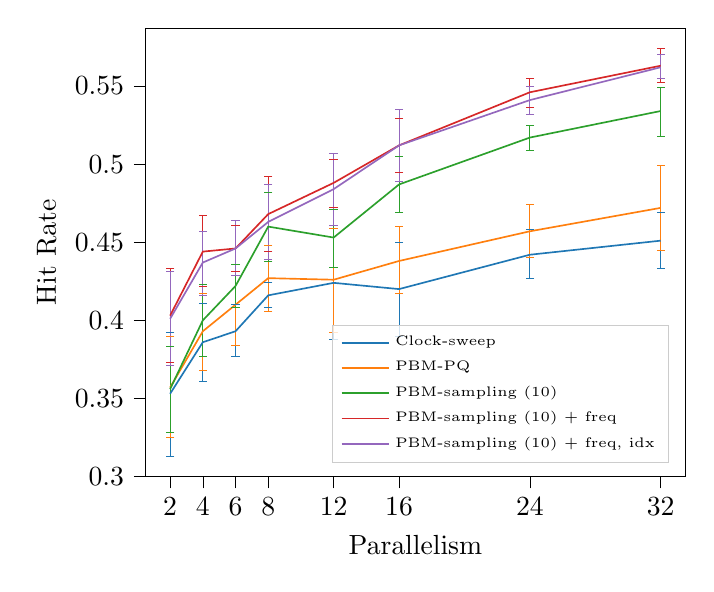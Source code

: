 % This file was created with tikzplotlib v0.10.1.
\begin{tikzpicture}

\definecolor{crimson2143940}{RGB}{214,39,40}
\definecolor{darkgray176}{RGB}{176,176,176}
\definecolor{darkorange25512714}{RGB}{255,127,14}
\definecolor{forestgreen4416044}{RGB}{44,160,44}
\definecolor{lightgray204}{RGB}{204,204,204}
\definecolor{mediumpurple148103189}{RGB}{148,103,189}
\definecolor{steelblue31119180}{RGB}{31,119,180}

\begin{axis}[
legend cell align={left},
legend style={
  font=\tiny,
  fill opacity=0.8,
  draw opacity=1,
  text opacity=1,
  at={(0.97,0.03)},
  anchor=south east,
  draw=lightgray204
},
tick align=outside,
tick pos=left,
%title={Hit rate vs parallelism - Trailing index scans 1pct},
x grid style={darkgray176},
xlabel={Parallelism},
xtick=data,
xmin=0.5, xmax=33.5,
xtick style={color=black},
y grid style={darkgray176},
ylabel={Hit Rate},
ymin=0.3, ymax=0.587,
ytick style={color=black}
]
\path [draw=steelblue31119180, line width=0.3px]
(axis cs:2,0.313)
--(axis cs:2,0.392);

\path [draw=steelblue31119180, line width=0.3px]
(axis cs:4,0.361)
--(axis cs:4,0.411);

\path [draw=steelblue31119180, line width=0.3px]
(axis cs:6,0.377)
--(axis cs:6,0.41);

\path [draw=steelblue31119180, line width=0.3px]
(axis cs:8,0.408)
--(axis cs:8,0.424);

\path [draw=steelblue31119180, line width=0.3px]
(axis cs:12,0.388)
--(axis cs:12,0.459);

\path [draw=steelblue31119180, line width=0.3px]
(axis cs:16,0.39)
--(axis cs:16,0.45);

\path [draw=steelblue31119180, line width=0.3px]
(axis cs:24,0.427)
--(axis cs:24,0.458);

\path [draw=steelblue31119180, line width=0.3px]
(axis cs:32,0.433)
--(axis cs:32,0.469);

\addplot [line width=0.3px, steelblue31119180, mark=-, mark size=1.5, mark options={solid}, only marks, forget plot]
table {%
2 0.313
4 0.361
6 0.377
8 0.408
12 0.388
16 0.39
24 0.427
32 0.433
};
\addplot [line width=0.3px, steelblue31119180, mark=-, mark size=1.5, mark options={solid}, only marks, forget plot]
table {%
2 0.392
4 0.411
6 0.41
8 0.424
12 0.459
16 0.45
24 0.458
32 0.469
};
\path [draw=darkorange25512714, line width=0.3px]
(axis cs:2,0.325)
--(axis cs:2,0.39);

\path [draw=darkorange25512714, line width=0.3px]
(axis cs:4,0.368)
--(axis cs:4,0.417);

\path [draw=darkorange25512714, line width=0.3px]
(axis cs:6,0.384)
--(axis cs:6,0.436);

\path [draw=darkorange25512714, line width=0.3px]
(axis cs:8,0.406)
--(axis cs:8,0.448);

\path [draw=darkorange25512714, line width=0.3px]
(axis cs:12,0.392)
--(axis cs:12,0.459);

\path [draw=darkorange25512714, line width=0.3px]
(axis cs:16,0.417)
--(axis cs:16,0.46);

\path [draw=darkorange25512714, line width=0.3px]
(axis cs:24,0.44)
--(axis cs:24,0.474);

\path [draw=darkorange25512714, line width=0.3px]
(axis cs:32,0.445)
--(axis cs:32,0.499);

\addplot [line width=0.3px, darkorange25512714, mark=-, mark size=1.5, mark options={solid}, only marks, forget plot]
table {%
2 0.325
4 0.368
6 0.384
8 0.406
12 0.392
16 0.417
24 0.44
32 0.445
};
\addplot [line width=0.3px, darkorange25512714, mark=-, mark size=1.5, mark options={solid}, only marks, forget plot]
table {%
2 0.39
4 0.417
6 0.436
8 0.448
12 0.459
16 0.46
24 0.474
32 0.499
};
\path [draw=forestgreen4416044, line width=0.3px]
(axis cs:2,0.328)
--(axis cs:2,0.383);

\path [draw=forestgreen4416044, line width=0.3px]
(axis cs:4,0.377)
--(axis cs:4,0.423);

\path [draw=forestgreen4416044, line width=0.3px]
(axis cs:6,0.408)
--(axis cs:6,0.436);

\path [draw=forestgreen4416044, line width=0.3px]
(axis cs:8,0.438)
--(axis cs:8,0.482);

\path [draw=forestgreen4416044, line width=0.3px]
(axis cs:12,0.434)
--(axis cs:12,0.471);

\path [draw=forestgreen4416044, line width=0.3px]
(axis cs:16,0.469)
--(axis cs:16,0.505);

\path [draw=forestgreen4416044, line width=0.3px]
(axis cs:24,0.509)
--(axis cs:24,0.525);

\path [draw=forestgreen4416044, line width=0.3px]
(axis cs:32,0.518)
--(axis cs:32,0.549);

\addplot [line width=0.3px, forestgreen4416044, mark=-, mark size=1.5, mark options={solid}, only marks, forget plot]
table {%
2 0.328
4 0.377
6 0.408
8 0.438
12 0.434
16 0.469
24 0.509
32 0.518
};
\addplot [line width=0.3px, forestgreen4416044, mark=-, mark size=1.5, mark options={solid}, only marks, forget plot]
table {%
2 0.383
4 0.423
6 0.436
8 0.482
12 0.471
16 0.505
24 0.525
32 0.549
};
\path [draw=crimson2143940, line width=0.3px]
(axis cs:2,0.373)
--(axis cs:2,0.433);

\path [draw=crimson2143940, line width=0.3px]
(axis cs:4,0.422)
--(axis cs:4,0.467);

\path [draw=crimson2143940, line width=0.3px]
(axis cs:6,0.431)
--(axis cs:6,0.461);

\path [draw=crimson2143940, line width=0.3px]
(axis cs:8,0.444)
--(axis cs:8,0.492);

\path [draw=crimson2143940, line width=0.3px]
(axis cs:12,0.472)
--(axis cs:12,0.503);

\path [draw=crimson2143940, line width=0.3px]
(axis cs:16,0.495)
--(axis cs:16,0.529);

\path [draw=crimson2143940, line width=0.3px]
(axis cs:24,0.536)
--(axis cs:24,0.555);

\path [draw=crimson2143940, line width=0.3px]
(axis cs:32,0.552)
--(axis cs:32,0.574);

\addplot [line width=0.3px, crimson2143940, mark=-, mark size=1.5, mark options={solid}, only marks, forget plot]
table {%
2 0.373
4 0.422
6 0.431
8 0.444
12 0.472
16 0.495
24 0.536
32 0.552
};
\addplot [line width=0.3px, crimson2143940, mark=-, mark size=1.5, mark options={solid}, only marks, forget plot]
table {%
2 0.433
4 0.467
6 0.461
8 0.492
12 0.503
16 0.529
24 0.555
32 0.574
};
\path [draw=mediumpurple148103189, line width=0.3px]
(axis cs:2,0.371)
--(axis cs:2,0.431);

\path [draw=mediumpurple148103189, line width=0.3px]
(axis cs:4,0.416)
--(axis cs:4,0.457);

\path [draw=mediumpurple148103189, line width=0.3px]
(axis cs:6,0.429)
--(axis cs:6,0.464);

\path [draw=mediumpurple148103189, line width=0.3px]
(axis cs:8,0.439)
--(axis cs:8,0.487);

\path [draw=mediumpurple148103189, line width=0.3px]
(axis cs:12,0.461)
--(axis cs:12,0.507);

\path [draw=mediumpurple148103189, line width=0.3px]
(axis cs:16,0.489)
--(axis cs:16,0.535);

\path [draw=mediumpurple148103189, line width=0.3px]
(axis cs:24,0.532)
--(axis cs:24,0.55);

\path [draw=mediumpurple148103189, line width=0.3px]
(axis cs:32,0.555)
--(axis cs:32,0.57);

\addplot [line width=0.3px, mediumpurple148103189, mark=-, mark size=1.5, mark options={solid}, only marks, forget plot]
table {%
2 0.371
4 0.416
6 0.429
8 0.439
12 0.461
16 0.489
24 0.532
32 0.555
};
\addplot [line width=0.3px, mediumpurple148103189, mark=-, mark size=1.5, mark options={solid}, only marks, forget plot]
table {%
2 0.431
4 0.457
6 0.464
8 0.487
12 0.507
16 0.535
24 0.55
32 0.57
};
\addplot [semithick, steelblue31119180]
table {%
2 0.353
4 0.386
6 0.393
8 0.416
12 0.424
16 0.42
24 0.442
32 0.451
};
\addlegendentry{Clock-sweep}
\addplot [semithick, darkorange25512714]
table {%
2 0.357
4 0.393
6 0.41
8 0.427
12 0.426
16 0.438
24 0.457
32 0.472
};
\addlegendentry{PBM-PQ}
\addplot [semithick, forestgreen4416044]
table {%
2 0.356
4 0.4
6 0.422
8 0.46
12 0.453
16 0.487
24 0.517
32 0.534
};
\addlegendentry{PBM-sampling (10)}
\addplot [semithick, crimson2143940]
table {%
2 0.403
4 0.444
6 0.446
8 0.468
12 0.488
16 0.512
24 0.546
32 0.563
};
\addlegendentry{PBM-sampling (10) + freq}
\addplot [semithick, mediumpurple148103189]
table {%
2 0.401
4 0.437
6 0.446
8 0.463
12 0.484
16 0.512
24 0.541
32 0.562
};
\addlegendentry{PBM-sampling (10) + freq, idx}
\end{axis}

\end{tikzpicture}
